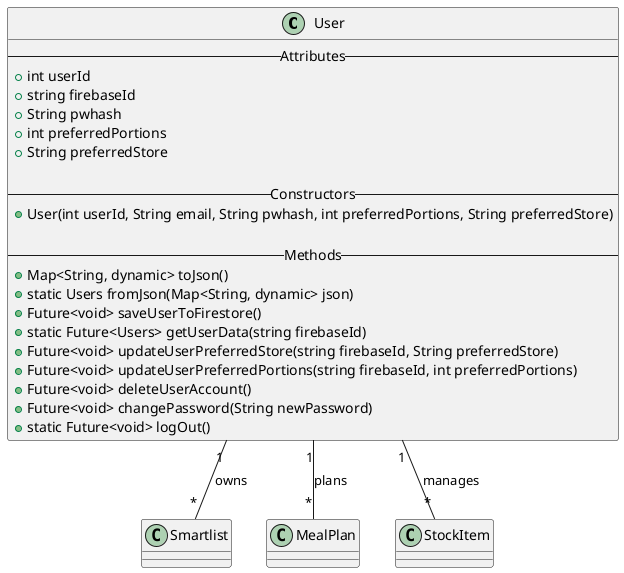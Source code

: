 @startuml

class User {
    -- Attributes --
    + int userId
    + string firebaseId
    + String pwhash
    + int preferredPortions
    + String preferredStore

    -- Constructors --
    + User(int userId, String email, String pwhash, int preferredPortions, String preferredStore)

    -- Methods --
    + Map<String, dynamic> toJson()
    + static Users fromJson(Map<String, dynamic> json)
    + Future<void> saveUserToFirestore()
    + static Future<Users> getUserData(string firebaseId)
    + Future<void> updateUserPreferredStore(string firebaseId, String preferredStore)
    + Future<void> updateUserPreferredPortions(string firebaseId, int preferredPortions)
    + Future<void> deleteUserAccount()
    + Future<void> changePassword(String newPassword)
    + static Future<void> logOut()
}


User "1" -- "*" Smartlist : owns
User "1" -- "*" MealPlan : plans
User "1" -- "*" StockItem : manages

@enduml
